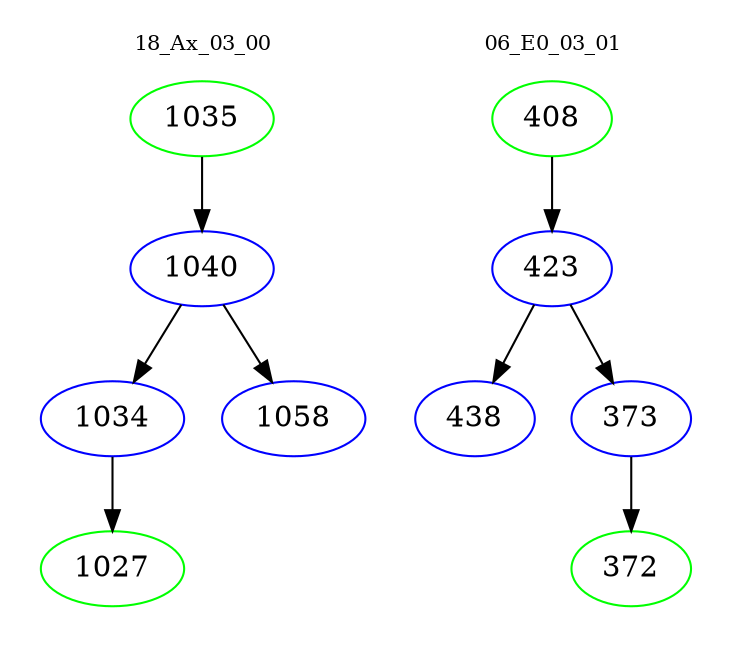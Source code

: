 digraph{
subgraph cluster_0 {
color = white
label = "18_Ax_03_00";
fontsize=10;
T0_1035 [label="1035", color="green"]
T0_1035 -> T0_1040 [color="black"]
T0_1040 [label="1040", color="blue"]
T0_1040 -> T0_1034 [color="black"]
T0_1034 [label="1034", color="blue"]
T0_1034 -> T0_1027 [color="black"]
T0_1027 [label="1027", color="green"]
T0_1040 -> T0_1058 [color="black"]
T0_1058 [label="1058", color="blue"]
}
subgraph cluster_1 {
color = white
label = "06_E0_03_01";
fontsize=10;
T1_408 [label="408", color="green"]
T1_408 -> T1_423 [color="black"]
T1_423 [label="423", color="blue"]
T1_423 -> T1_438 [color="black"]
T1_438 [label="438", color="blue"]
T1_423 -> T1_373 [color="black"]
T1_373 [label="373", color="blue"]
T1_373 -> T1_372 [color="black"]
T1_372 [label="372", color="green"]
}
}
